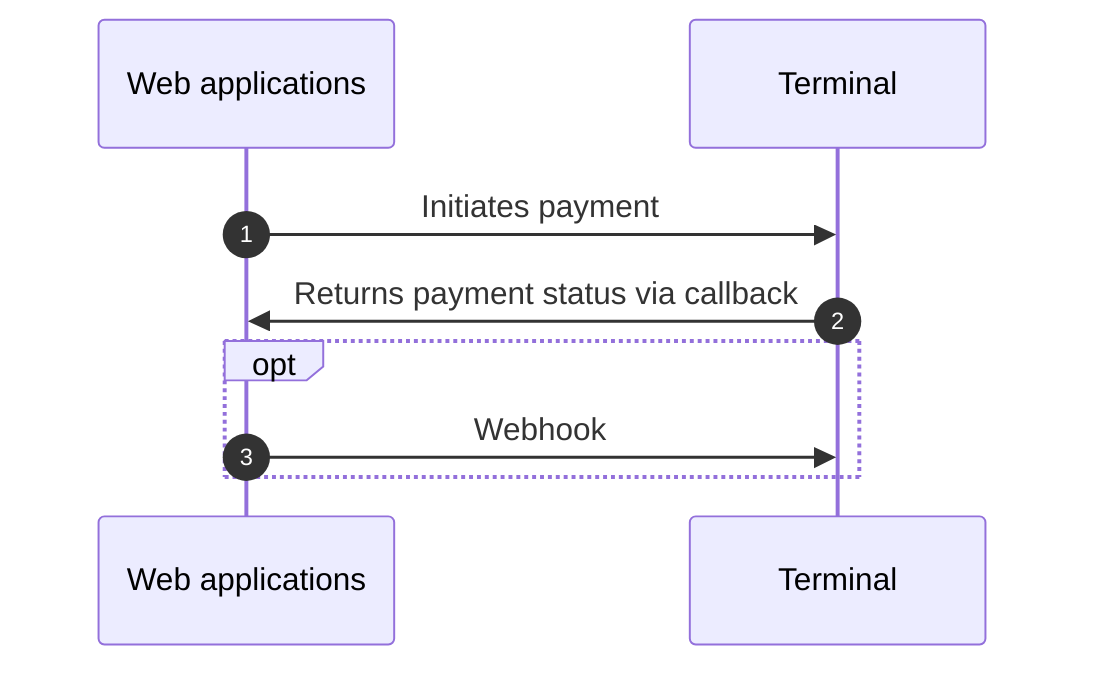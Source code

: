 sequenceDiagram

    autonumber
    participant W as Web applications 
    participant T as Terminal
   
    W->>T: Initiates payment 
    T->>W:Returns payment status via callback
    opt 
    W->>T: Webhook
    end